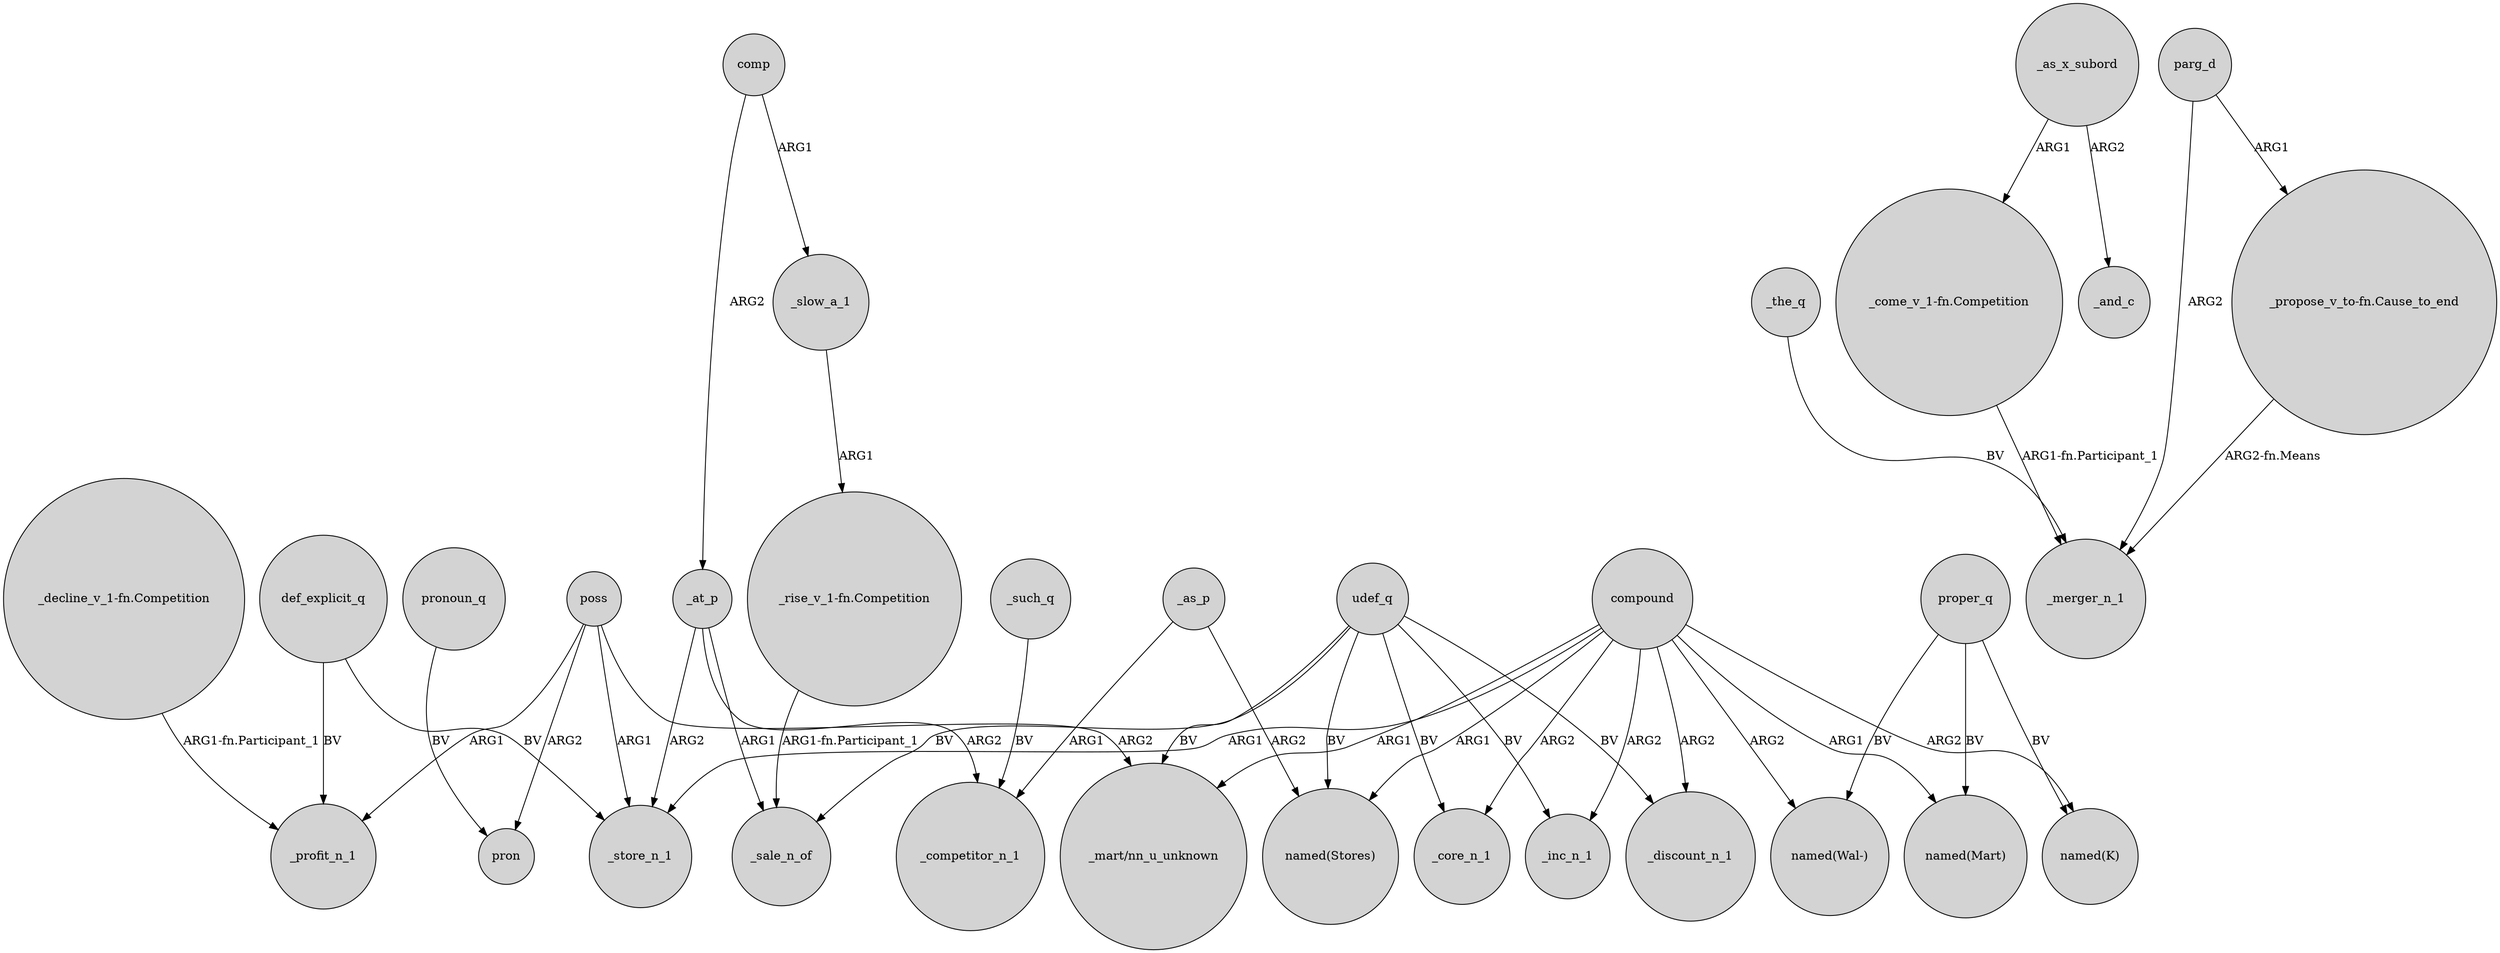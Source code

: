 digraph {
	node [shape=circle style=filled]
	def_explicit_q -> _profit_n_1 [label=BV]
	_the_q -> _merger_n_1 [label=BV]
	udef_q -> _discount_n_1 [label=BV]
	comp -> _slow_a_1 [label=ARG1]
	compound -> "named(Wal-)" [label=ARG2]
	compound -> _core_n_1 [label=ARG2]
	compound -> "named(Mart)" [label=ARG1]
	compound -> "named(Stores)" [label=ARG1]
	_as_x_subord -> "_come_v_1-fn.Competition" [label=ARG1]
	_at_p -> _store_n_1 [label=ARG2]
	_at_p -> _sale_n_of [label=ARG1]
	udef_q -> _sale_n_of [label=BV]
	"_decline_v_1-fn.Competition" -> _profit_n_1 [label="ARG1-fn.Participant_1"]
	_as_p -> _competitor_n_1 [label=ARG1]
	_as_x_subord -> _and_c [label=ARG2]
	proper_q -> "named(K)" [label=BV]
	poss -> "_mart/nn_u_unknown" [label=ARG2]
	udef_q -> _core_n_1 [label=BV]
	pronoun_q -> pron [label=BV]
	udef_q -> _inc_n_1 [label=BV]
	_such_q -> _competitor_n_1 [label=BV]
	poss -> pron [label=ARG2]
	def_explicit_q -> _store_n_1 [label=BV]
	compound -> _inc_n_1 [label=ARG2]
	parg_d -> "_propose_v_to-fn.Cause_to_end" [label=ARG1]
	udef_q -> "_mart/nn_u_unknown" [label=BV]
	poss -> _profit_n_1 [label=ARG1]
	"_rise_v_1-fn.Competition" -> _sale_n_of [label="ARG1-fn.Participant_1"]
	comp -> _at_p [label=ARG2]
	_as_p -> "named(Stores)" [label=ARG2]
	proper_q -> "named(Mart)" [label=BV]
	compound -> _store_n_1 [label=ARG1]
	_at_p -> _competitor_n_1 [label=ARG2]
	"_come_v_1-fn.Competition" -> _merger_n_1 [label="ARG1-fn.Participant_1"]
	parg_d -> _merger_n_1 [label=ARG2]
	proper_q -> "named(Wal-)" [label=BV]
	"_propose_v_to-fn.Cause_to_end" -> _merger_n_1 [label="ARG2-fn.Means"]
	compound -> "named(K)" [label=ARG2]
	poss -> _store_n_1 [label=ARG1]
	udef_q -> "named(Stores)" [label=BV]
	_slow_a_1 -> "_rise_v_1-fn.Competition" [label=ARG1]
	compound -> _discount_n_1 [label=ARG2]
	compound -> "_mart/nn_u_unknown" [label=ARG1]
}
